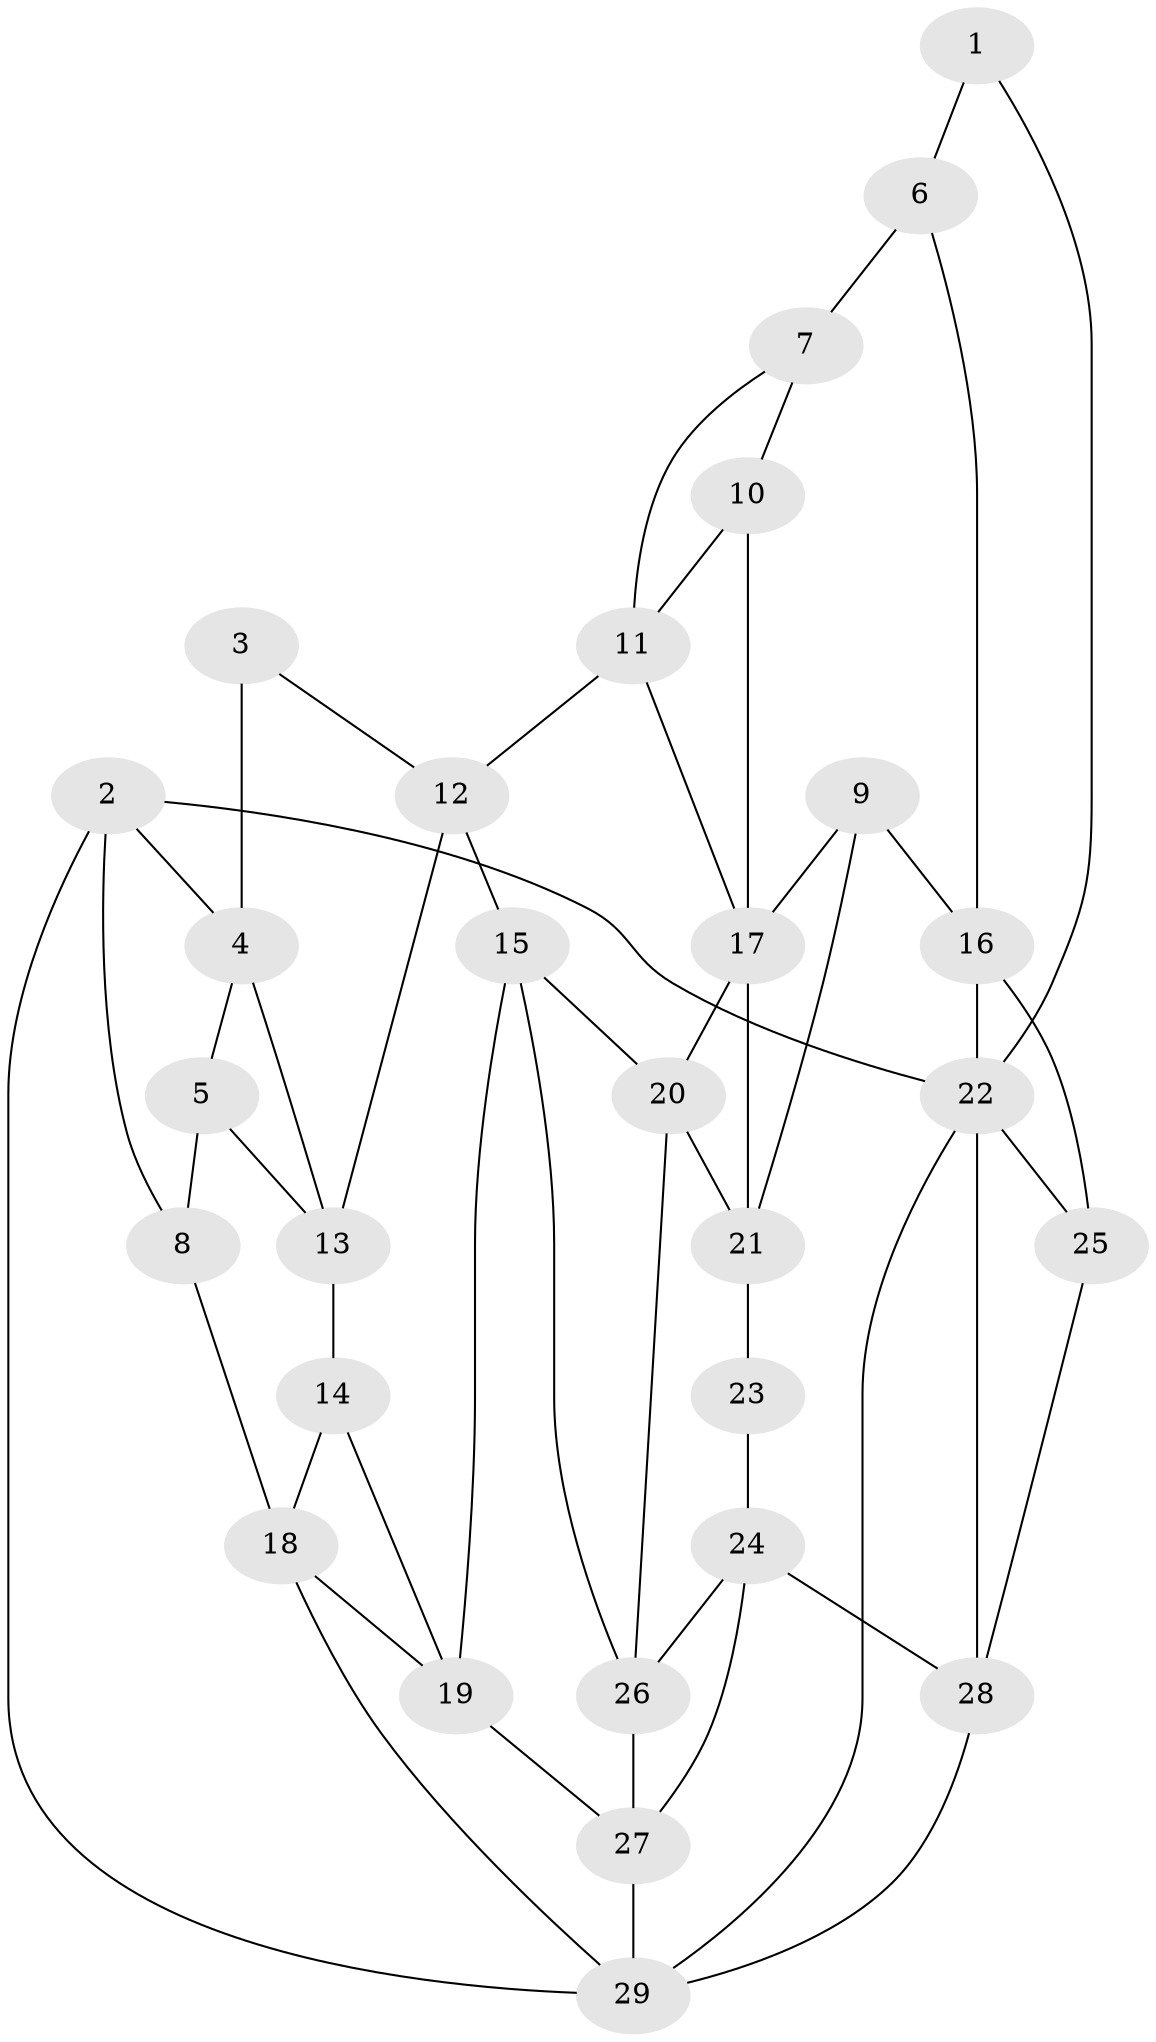 // original degree distribution, {4: 0.20833333333333334, 5: 0.5416666666666666, 6: 0.20833333333333334, 3: 0.041666666666666664}
// Generated by graph-tools (version 1.1) at 2025/38/03/04/25 23:38:37]
// undirected, 29 vertices, 53 edges
graph export_dot {
  node [color=gray90,style=filled];
  1;
  2;
  3;
  4;
  5;
  6;
  7;
  8;
  9;
  10;
  11;
  12;
  13;
  14;
  15;
  16;
  17;
  18;
  19;
  20;
  21;
  22;
  23;
  24;
  25;
  26;
  27;
  28;
  29;
  1 -- 6 [weight=1.0];
  1 -- 22 [weight=1.0];
  2 -- 4 [weight=1.0];
  2 -- 8 [weight=1.0];
  2 -- 22 [weight=1.0];
  2 -- 29 [weight=1.0];
  3 -- 4 [weight=2.0];
  3 -- 12 [weight=1.0];
  4 -- 5 [weight=1.0];
  4 -- 13 [weight=1.0];
  5 -- 8 [weight=1.0];
  5 -- 13 [weight=1.0];
  6 -- 7 [weight=2.0];
  6 -- 16 [weight=1.0];
  7 -- 10 [weight=1.0];
  7 -- 11 [weight=1.0];
  8 -- 18 [weight=1.0];
  9 -- 16 [weight=2.0];
  9 -- 17 [weight=1.0];
  9 -- 21 [weight=1.0];
  10 -- 11 [weight=2.0];
  10 -- 17 [weight=1.0];
  11 -- 12 [weight=1.0];
  11 -- 17 [weight=1.0];
  12 -- 13 [weight=1.0];
  12 -- 15 [weight=1.0];
  13 -- 14 [weight=2.0];
  14 -- 18 [weight=1.0];
  14 -- 19 [weight=1.0];
  15 -- 19 [weight=1.0];
  15 -- 20 [weight=1.0];
  15 -- 26 [weight=1.0];
  16 -- 22 [weight=1.0];
  16 -- 25 [weight=1.0];
  17 -- 20 [weight=1.0];
  17 -- 21 [weight=1.0];
  18 -- 19 [weight=1.0];
  18 -- 29 [weight=1.0];
  19 -- 27 [weight=1.0];
  20 -- 21 [weight=1.0];
  20 -- 26 [weight=1.0];
  21 -- 23 [weight=2.0];
  22 -- 25 [weight=1.0];
  22 -- 28 [weight=1.0];
  22 -- 29 [weight=1.0];
  23 -- 24 [weight=2.0];
  24 -- 26 [weight=1.0];
  24 -- 27 [weight=1.0];
  24 -- 28 [weight=1.0];
  25 -- 28 [weight=1.0];
  26 -- 27 [weight=1.0];
  27 -- 29 [weight=1.0];
  28 -- 29 [weight=1.0];
}
